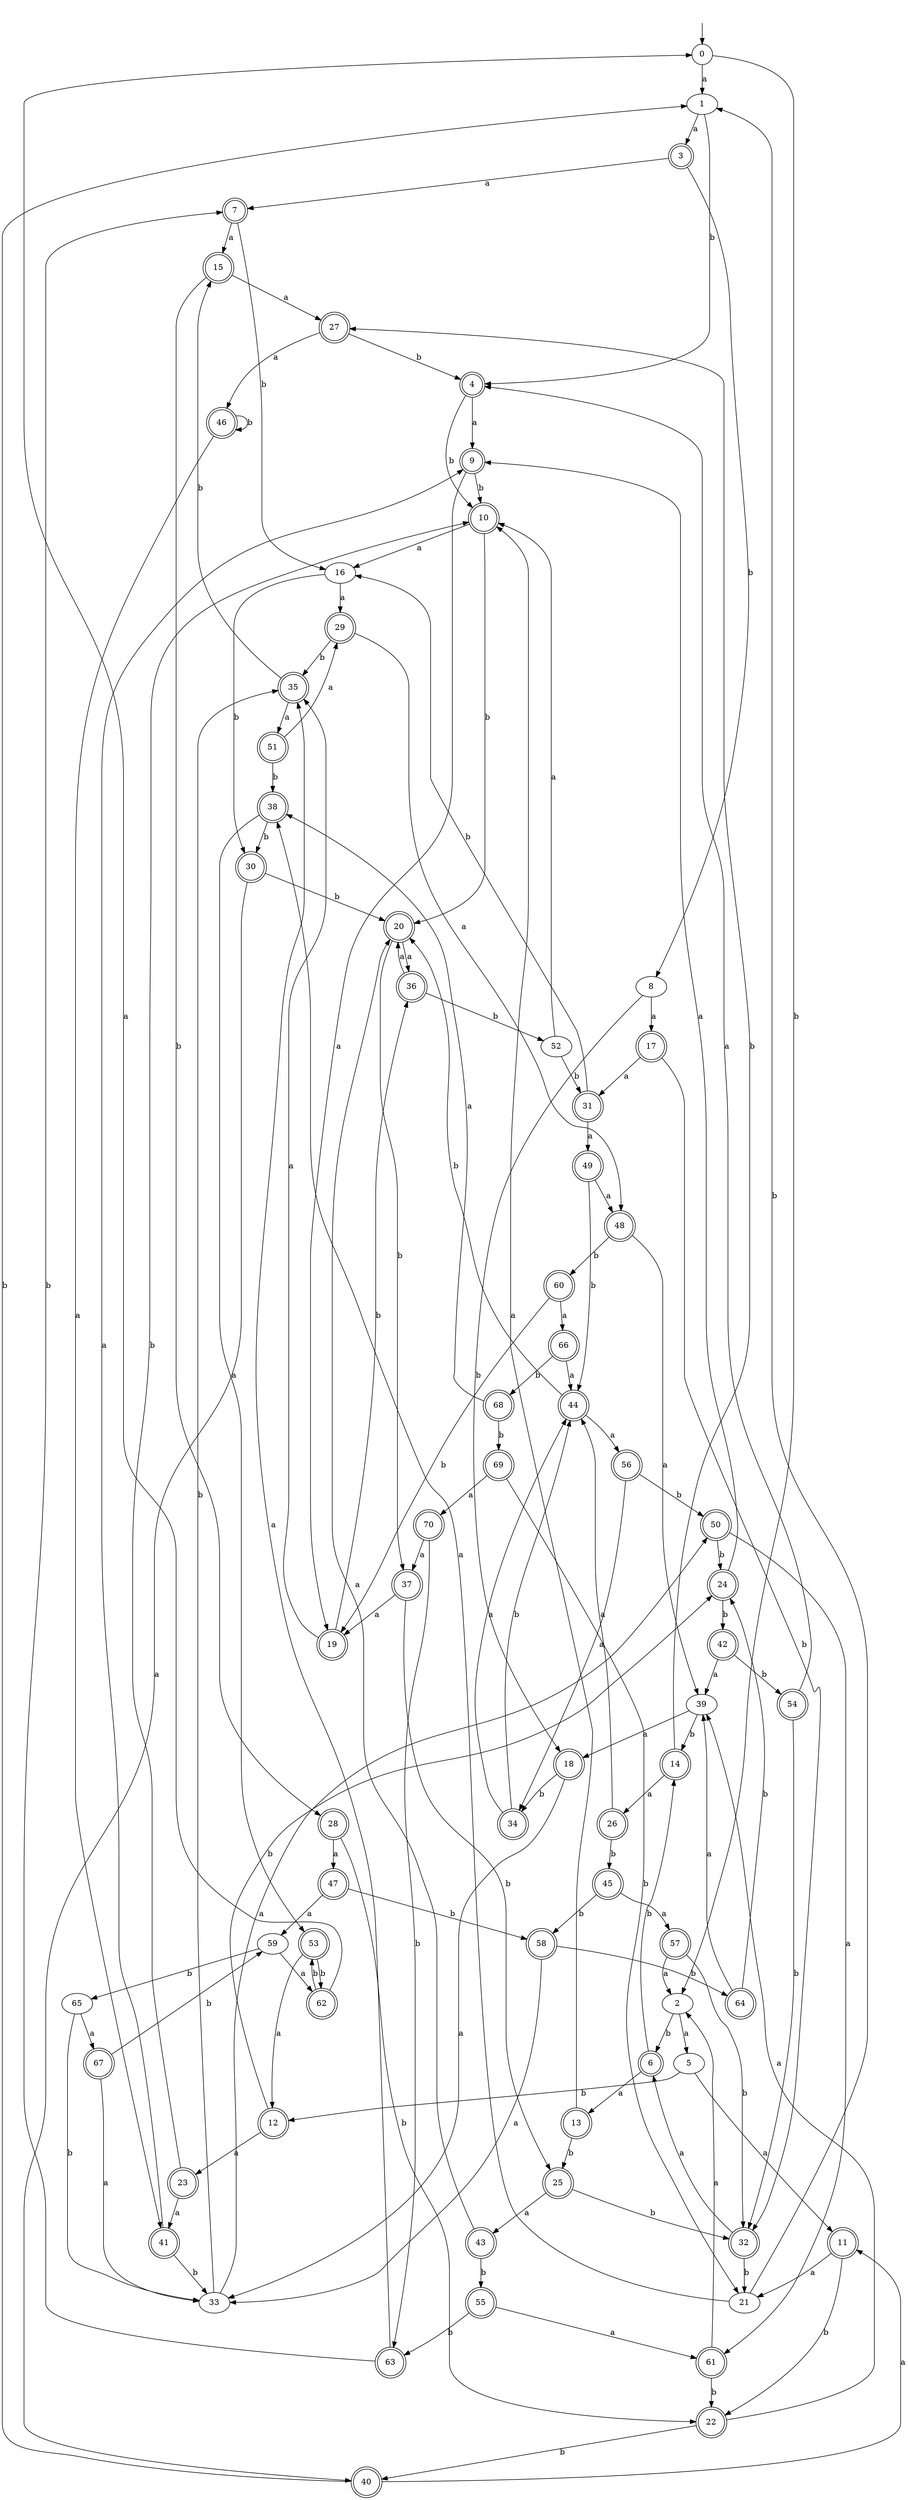 digraph RandomDFA {
  __start0 [label="", shape=none];
  __start0 -> 0 [label=""];
  0 [shape=circle]
  0 -> 1 [label="a"]
  0 -> 2 [label="b"]
  1
  1 -> 3 [label="a"]
  1 -> 4 [label="b"]
  2
  2 -> 5 [label="a"]
  2 -> 6 [label="b"]
  3 [shape=doublecircle]
  3 -> 7 [label="a"]
  3 -> 8 [label="b"]
  4 [shape=doublecircle]
  4 -> 9 [label="a"]
  4 -> 10 [label="b"]
  5
  5 -> 11 [label="a"]
  5 -> 12 [label="b"]
  6 [shape=doublecircle]
  6 -> 13 [label="a"]
  6 -> 14 [label="b"]
  7 [shape=doublecircle]
  7 -> 15 [label="a"]
  7 -> 16 [label="b"]
  8
  8 -> 17 [label="a"]
  8 -> 18 [label="b"]
  9 [shape=doublecircle]
  9 -> 19 [label="a"]
  9 -> 10 [label="b"]
  10 [shape=doublecircle]
  10 -> 16 [label="a"]
  10 -> 20 [label="b"]
  11 [shape=doublecircle]
  11 -> 21 [label="a"]
  11 -> 22 [label="b"]
  12 [shape=doublecircle]
  12 -> 23 [label="a"]
  12 -> 24 [label="b"]
  13 [shape=doublecircle]
  13 -> 10 [label="a"]
  13 -> 25 [label="b"]
  14 [shape=doublecircle]
  14 -> 26 [label="a"]
  14 -> 27 [label="b"]
  15 [shape=doublecircle]
  15 -> 27 [label="a"]
  15 -> 28 [label="b"]
  16
  16 -> 29 [label="a"]
  16 -> 30 [label="b"]
  17 [shape=doublecircle]
  17 -> 31 [label="a"]
  17 -> 32 [label="b"]
  18 [shape=doublecircle]
  18 -> 33 [label="a"]
  18 -> 34 [label="b"]
  19 [shape=doublecircle]
  19 -> 35 [label="a"]
  19 -> 36 [label="b"]
  20 [shape=doublecircle]
  20 -> 36 [label="a"]
  20 -> 37 [label="b"]
  21
  21 -> 38 [label="a"]
  21 -> 1 [label="b"]
  22 [shape=doublecircle]
  22 -> 39 [label="a"]
  22 -> 40 [label="b"]
  23 [shape=doublecircle]
  23 -> 41 [label="a"]
  23 -> 10 [label="b"]
  24 [shape=doublecircle]
  24 -> 9 [label="a"]
  24 -> 42 [label="b"]
  25 [shape=doublecircle]
  25 -> 43 [label="a"]
  25 -> 32 [label="b"]
  26 [shape=doublecircle]
  26 -> 44 [label="a"]
  26 -> 45 [label="b"]
  27 [shape=doublecircle]
  27 -> 46 [label="a"]
  27 -> 4 [label="b"]
  28 [shape=doublecircle]
  28 -> 47 [label="a"]
  28 -> 22 [label="b"]
  29 [shape=doublecircle]
  29 -> 48 [label="a"]
  29 -> 35 [label="b"]
  30 [shape=doublecircle]
  30 -> 40 [label="a"]
  30 -> 20 [label="b"]
  31 [shape=doublecircle]
  31 -> 49 [label="a"]
  31 -> 16 [label="b"]
  32 [shape=doublecircle]
  32 -> 6 [label="a"]
  32 -> 21 [label="b"]
  33
  33 -> 50 [label="a"]
  33 -> 35 [label="b"]
  34 [shape=doublecircle]
  34 -> 44 [label="a"]
  34 -> 44 [label="b"]
  35 [shape=doublecircle]
  35 -> 51 [label="a"]
  35 -> 15 [label="b"]
  36 [shape=doublecircle]
  36 -> 20 [label="a"]
  36 -> 52 [label="b"]
  37 [shape=doublecircle]
  37 -> 19 [label="a"]
  37 -> 25 [label="b"]
  38 [shape=doublecircle]
  38 -> 53 [label="a"]
  38 -> 30 [label="b"]
  39
  39 -> 18 [label="a"]
  39 -> 14 [label="b"]
  40 [shape=doublecircle]
  40 -> 11 [label="a"]
  40 -> 1 [label="b"]
  41 [shape=doublecircle]
  41 -> 9 [label="a"]
  41 -> 33 [label="b"]
  42 [shape=doublecircle]
  42 -> 39 [label="a"]
  42 -> 54 [label="b"]
  43 [shape=doublecircle]
  43 -> 20 [label="a"]
  43 -> 55 [label="b"]
  44 [shape=doublecircle]
  44 -> 56 [label="a"]
  44 -> 20 [label="b"]
  45 [shape=doublecircle]
  45 -> 57 [label="a"]
  45 -> 58 [label="b"]
  46 [shape=doublecircle]
  46 -> 41 [label="a"]
  46 -> 46 [label="b"]
  47 [shape=doublecircle]
  47 -> 59 [label="a"]
  47 -> 58 [label="b"]
  48 [shape=doublecircle]
  48 -> 39 [label="a"]
  48 -> 60 [label="b"]
  49 [shape=doublecircle]
  49 -> 48 [label="a"]
  49 -> 44 [label="b"]
  50 [shape=doublecircle]
  50 -> 61 [label="a"]
  50 -> 24 [label="b"]
  51 [shape=doublecircle]
  51 -> 29 [label="a"]
  51 -> 38 [label="b"]
  52
  52 -> 10 [label="a"]
  52 -> 31 [label="b"]
  53 [shape=doublecircle]
  53 -> 12 [label="a"]
  53 -> 62 [label="b"]
  54 [shape=doublecircle]
  54 -> 4 [label="a"]
  54 -> 32 [label="b"]
  55 [shape=doublecircle]
  55 -> 61 [label="a"]
  55 -> 63 [label="b"]
  56 [shape=doublecircle]
  56 -> 34 [label="a"]
  56 -> 50 [label="b"]
  57 [shape=doublecircle]
  57 -> 2 [label="a"]
  57 -> 32 [label="b"]
  58 [shape=doublecircle]
  58 -> 33 [label="a"]
  58 -> 64 [label="b"]
  59
  59 -> 62 [label="a"]
  59 -> 65 [label="b"]
  60 [shape=doublecircle]
  60 -> 66 [label="a"]
  60 -> 19 [label="b"]
  61 [shape=doublecircle]
  61 -> 2 [label="a"]
  61 -> 22 [label="b"]
  62 [shape=doublecircle]
  62 -> 0 [label="a"]
  62 -> 53 [label="b"]
  63 [shape=doublecircle]
  63 -> 35 [label="a"]
  63 -> 7 [label="b"]
  64 [shape=doublecircle]
  64 -> 39 [label="a"]
  64 -> 24 [label="b"]
  65
  65 -> 67 [label="a"]
  65 -> 33 [label="b"]
  66 [shape=doublecircle]
  66 -> 44 [label="a"]
  66 -> 68 [label="b"]
  67 [shape=doublecircle]
  67 -> 33 [label="a"]
  67 -> 59 [label="b"]
  68 [shape=doublecircle]
  68 -> 38 [label="a"]
  68 -> 69 [label="b"]
  69 [shape=doublecircle]
  69 -> 70 [label="a"]
  69 -> 21 [label="b"]
  70 [shape=doublecircle]
  70 -> 37 [label="a"]
  70 -> 63 [label="b"]
}
